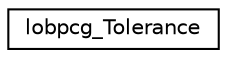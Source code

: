 digraph "Graphical Class Hierarchy"
{
 // LATEX_PDF_SIZE
  edge [fontname="Helvetica",fontsize="10",labelfontname="Helvetica",labelfontsize="10"];
  node [fontname="Helvetica",fontsize="10",shape=record];
  rankdir="LR";
  Node0 [label="lobpcg_Tolerance",height=0.2,width=0.4,color="black", fillcolor="white", style="filled",URL="$structlobpcg___tolerance.html",tooltip=" "];
}
